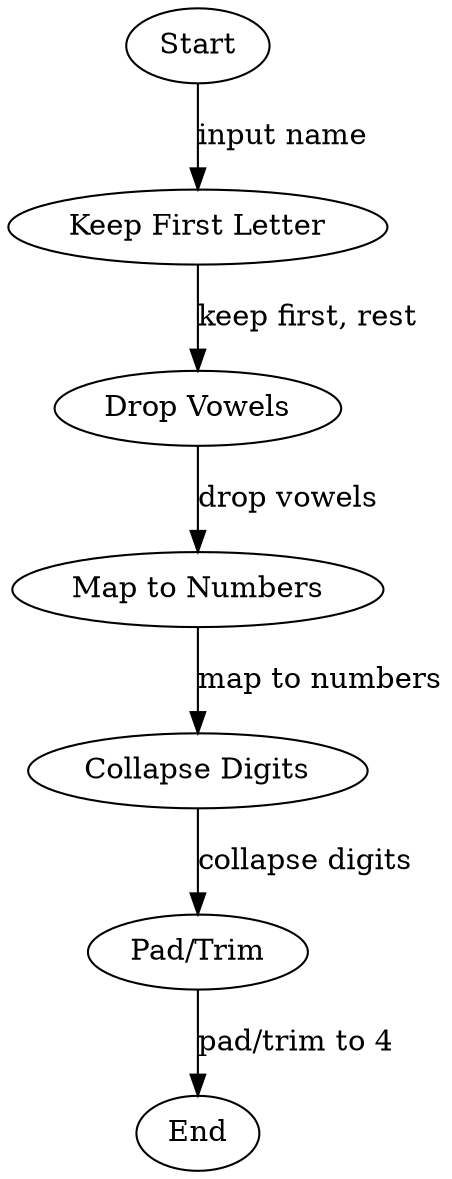 // Soundex FST
digraph {
	S [label=Start]
	K [label="Keep First Letter"]
	D [label="Drop Vowels"]
	M [label="Map to Numbers"]
	C [label="Collapse Digits"]
	P [label="Pad/Trim"]
	E [label=End]
	S -> K [label="input name"]
	K -> D [label="keep first, rest"]
	D -> M [label="drop vowels"]
	M -> C [label="map to numbers"]
	C -> P [label="collapse digits"]
	P -> E [label="pad/trim to 4"]
}
